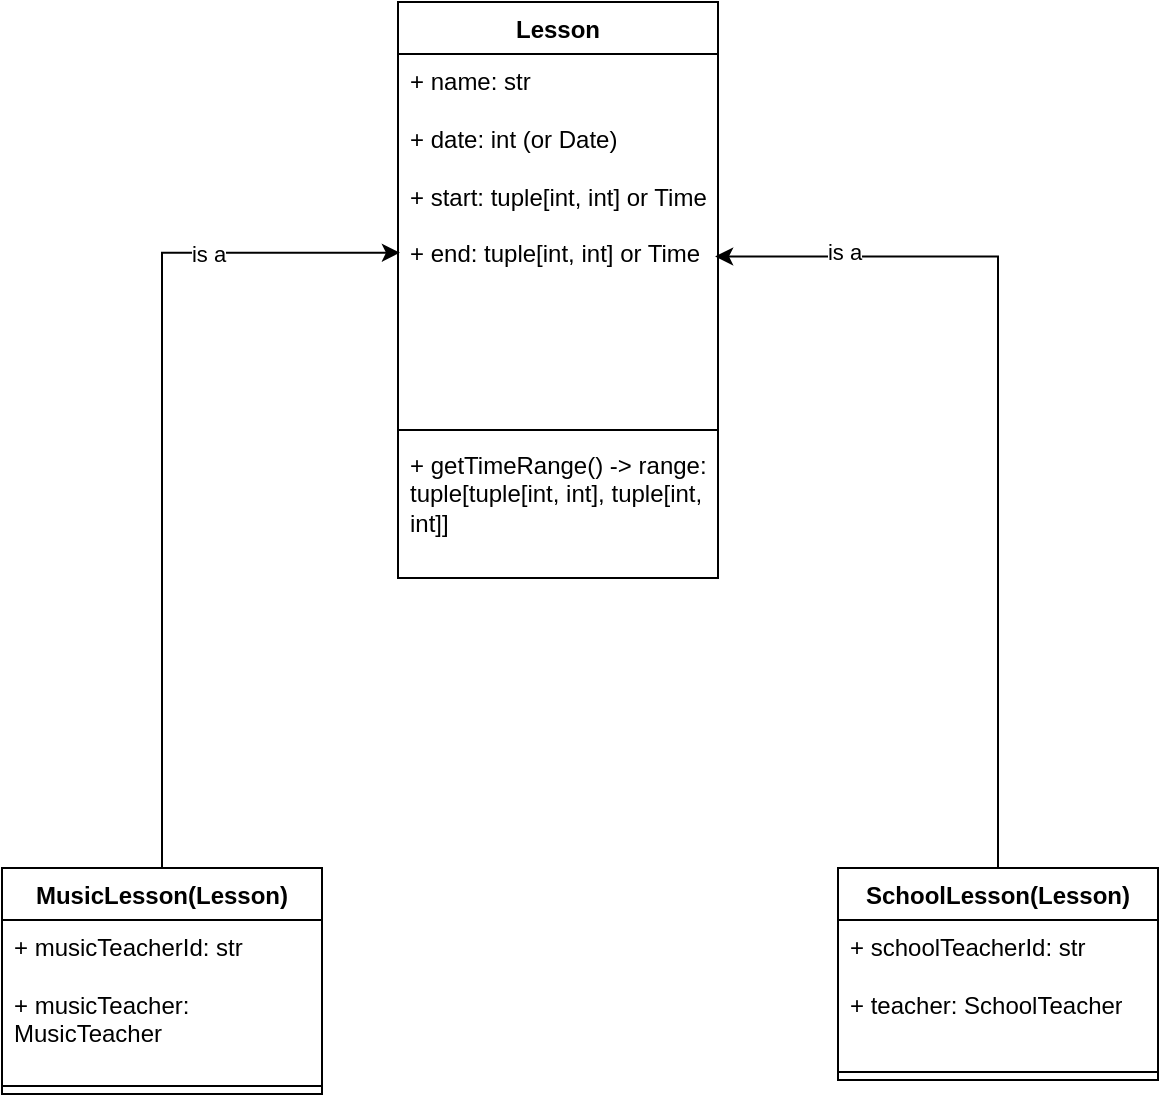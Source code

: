 <mxfile version="26.0.4">
  <diagram name="Page-1" id="p3pVPoWhetjFd1jmwGfF">
    <mxGraphModel dx="1195" dy="737" grid="0" gridSize="10" guides="1" tooltips="1" connect="1" arrows="1" fold="1" page="0" pageScale="1" pageWidth="827" pageHeight="1169" math="0" shadow="0">
      <root>
        <mxCell id="0" />
        <mxCell id="1" parent="0" />
        <mxCell id="DfBz_UYSfHjwbU8439ZR-2" value="Lesson" style="swimlane;fontStyle=1;align=center;verticalAlign=top;childLayout=stackLayout;horizontal=1;startSize=26;horizontalStack=0;resizeParent=1;resizeParentMax=0;resizeLast=0;collapsible=1;marginBottom=0;whiteSpace=wrap;html=1;fontSize=12;" vertex="1" parent="1">
          <mxGeometry x="340" y="140" width="160" height="288" as="geometry" />
        </mxCell>
        <mxCell id="DfBz_UYSfHjwbU8439ZR-3" value="+ name: str&lt;div&gt;&lt;br&gt;&lt;/div&gt;&lt;div&gt;+ date: int (or Date)&lt;/div&gt;&lt;div&gt;&lt;br&gt;&lt;/div&gt;&lt;div&gt;+ start: tuple[int, int] or Time&lt;/div&gt;&lt;div&gt;&lt;br&gt;&lt;/div&gt;&lt;div&gt;+ end: tuple[int, int] or Time&lt;/div&gt;" style="text;strokeColor=none;fillColor=none;align=left;verticalAlign=top;spacingLeft=4;spacingRight=4;overflow=hidden;rotatable=0;points=[[0,0.5],[1,0.5]];portConstraint=eastwest;whiteSpace=wrap;html=1;fontSize=12;" vertex="1" parent="DfBz_UYSfHjwbU8439ZR-2">
          <mxGeometry y="26" width="160" height="184" as="geometry" />
        </mxCell>
        <mxCell id="DfBz_UYSfHjwbU8439ZR-4" value="" style="line;strokeWidth=1;fillColor=none;align=left;verticalAlign=middle;spacingTop=-1;spacingLeft=3;spacingRight=3;rotatable=0;labelPosition=right;points=[];portConstraint=eastwest;strokeColor=inherit;fontSize=12;" vertex="1" parent="DfBz_UYSfHjwbU8439ZR-2">
          <mxGeometry y="210" width="160" height="8" as="geometry" />
        </mxCell>
        <mxCell id="DfBz_UYSfHjwbU8439ZR-5" value="+ getTimeRange() -&amp;gt; range: tuple[tuple[int, int], tuple[int, int]]" style="text;strokeColor=none;fillColor=none;align=left;verticalAlign=top;spacingLeft=4;spacingRight=4;overflow=hidden;rotatable=0;points=[[0,0.5],[1,0.5]];portConstraint=eastwest;whiteSpace=wrap;html=1;fontSize=12;" vertex="1" parent="DfBz_UYSfHjwbU8439ZR-2">
          <mxGeometry y="218" width="160" height="70" as="geometry" />
        </mxCell>
        <mxCell id="DfBz_UYSfHjwbU8439ZR-6" value="MusicLesson(Lesson)" style="swimlane;fontStyle=1;align=center;verticalAlign=top;childLayout=stackLayout;horizontal=1;startSize=26;horizontalStack=0;resizeParent=1;resizeParentMax=0;resizeLast=0;collapsible=1;marginBottom=0;whiteSpace=wrap;html=1;fontSize=12;" vertex="1" parent="1">
          <mxGeometry x="142" y="573" width="160" height="113" as="geometry" />
        </mxCell>
        <mxCell id="DfBz_UYSfHjwbU8439ZR-7" value="+ musicTeacherId: str&lt;div&gt;&lt;br&gt;&lt;/div&gt;&lt;div&gt;+ musicTeacher: MusicTeacher&lt;/div&gt;" style="text;strokeColor=none;fillColor=none;align=left;verticalAlign=top;spacingLeft=4;spacingRight=4;overflow=hidden;rotatable=0;points=[[0,0.5],[1,0.5]];portConstraint=eastwest;whiteSpace=wrap;html=1;fontSize=12;" vertex="1" parent="DfBz_UYSfHjwbU8439ZR-6">
          <mxGeometry y="26" width="160" height="79" as="geometry" />
        </mxCell>
        <mxCell id="DfBz_UYSfHjwbU8439ZR-8" value="" style="line;strokeWidth=1;fillColor=none;align=left;verticalAlign=middle;spacingTop=-1;spacingLeft=3;spacingRight=3;rotatable=0;labelPosition=right;points=[];portConstraint=eastwest;strokeColor=inherit;fontSize=12;" vertex="1" parent="DfBz_UYSfHjwbU8439ZR-6">
          <mxGeometry y="105" width="160" height="8" as="geometry" />
        </mxCell>
        <mxCell id="DfBz_UYSfHjwbU8439ZR-10" style="edgeStyle=orthogonalEdgeStyle;rounded=0;orthogonalLoop=1;jettySize=auto;html=1;entryX=0.006;entryY=0.54;entryDx=0;entryDy=0;entryPerimeter=0;" edge="1" parent="1" source="DfBz_UYSfHjwbU8439ZR-6" target="DfBz_UYSfHjwbU8439ZR-3">
          <mxGeometry relative="1" as="geometry" />
        </mxCell>
        <mxCell id="DfBz_UYSfHjwbU8439ZR-11" value="is a" style="edgeLabel;html=1;align=center;verticalAlign=middle;resizable=0;points=[];" vertex="1" connectable="0" parent="DfBz_UYSfHjwbU8439ZR-10">
          <mxGeometry x="0.55" relative="1" as="geometry">
            <mxPoint as="offset" />
          </mxGeometry>
        </mxCell>
        <mxCell id="DfBz_UYSfHjwbU8439ZR-12" value="SchoolLesson(Lesson)" style="swimlane;fontStyle=1;align=center;verticalAlign=top;childLayout=stackLayout;horizontal=1;startSize=26;horizontalStack=0;resizeParent=1;resizeParentMax=0;resizeLast=0;collapsible=1;marginBottom=0;whiteSpace=wrap;html=1;fontSize=12;" vertex="1" parent="1">
          <mxGeometry x="560" y="573" width="160" height="106" as="geometry" />
        </mxCell>
        <mxCell id="DfBz_UYSfHjwbU8439ZR-13" value="+ schoolTeacherId: str&lt;div&gt;&lt;br&gt;&lt;/div&gt;&lt;div&gt;+ teacher: SchoolTeacher&lt;/div&gt;" style="text;strokeColor=none;fillColor=none;align=left;verticalAlign=top;spacingLeft=4;spacingRight=4;overflow=hidden;rotatable=0;points=[[0,0.5],[1,0.5]];portConstraint=eastwest;whiteSpace=wrap;html=1;fontSize=12;" vertex="1" parent="DfBz_UYSfHjwbU8439ZR-12">
          <mxGeometry y="26" width="160" height="72" as="geometry" />
        </mxCell>
        <mxCell id="DfBz_UYSfHjwbU8439ZR-14" value="" style="line;strokeWidth=1;fillColor=none;align=left;verticalAlign=middle;spacingTop=-1;spacingLeft=3;spacingRight=3;rotatable=0;labelPosition=right;points=[];portConstraint=eastwest;strokeColor=inherit;fontSize=12;" vertex="1" parent="DfBz_UYSfHjwbU8439ZR-12">
          <mxGeometry y="98" width="160" height="8" as="geometry" />
        </mxCell>
        <mxCell id="DfBz_UYSfHjwbU8439ZR-15" style="edgeStyle=orthogonalEdgeStyle;rounded=0;orthogonalLoop=1;jettySize=auto;html=1;entryX=0.991;entryY=0.55;entryDx=0;entryDy=0;entryPerimeter=0;" edge="1" parent="1" source="DfBz_UYSfHjwbU8439ZR-12" target="DfBz_UYSfHjwbU8439ZR-3">
          <mxGeometry relative="1" as="geometry" />
        </mxCell>
        <mxCell id="DfBz_UYSfHjwbU8439ZR-16" value="is a" style="edgeLabel;html=1;align=center;verticalAlign=middle;resizable=0;points=[];" vertex="1" connectable="0" parent="DfBz_UYSfHjwbU8439ZR-15">
          <mxGeometry x="0.713" y="-2" relative="1" as="geometry">
            <mxPoint as="offset" />
          </mxGeometry>
        </mxCell>
      </root>
    </mxGraphModel>
  </diagram>
</mxfile>
